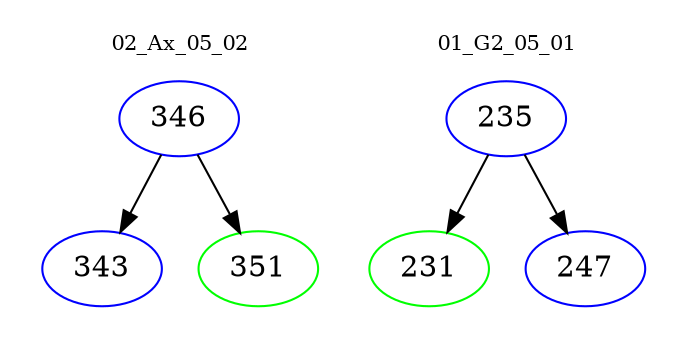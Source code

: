 digraph{
subgraph cluster_0 {
color = white
label = "02_Ax_05_02";
fontsize=10;
T0_346 [label="346", color="blue"]
T0_346 -> T0_343 [color="black"]
T0_343 [label="343", color="blue"]
T0_346 -> T0_351 [color="black"]
T0_351 [label="351", color="green"]
}
subgraph cluster_1 {
color = white
label = "01_G2_05_01";
fontsize=10;
T1_235 [label="235", color="blue"]
T1_235 -> T1_231 [color="black"]
T1_231 [label="231", color="green"]
T1_235 -> T1_247 [color="black"]
T1_247 [label="247", color="blue"]
}
}
